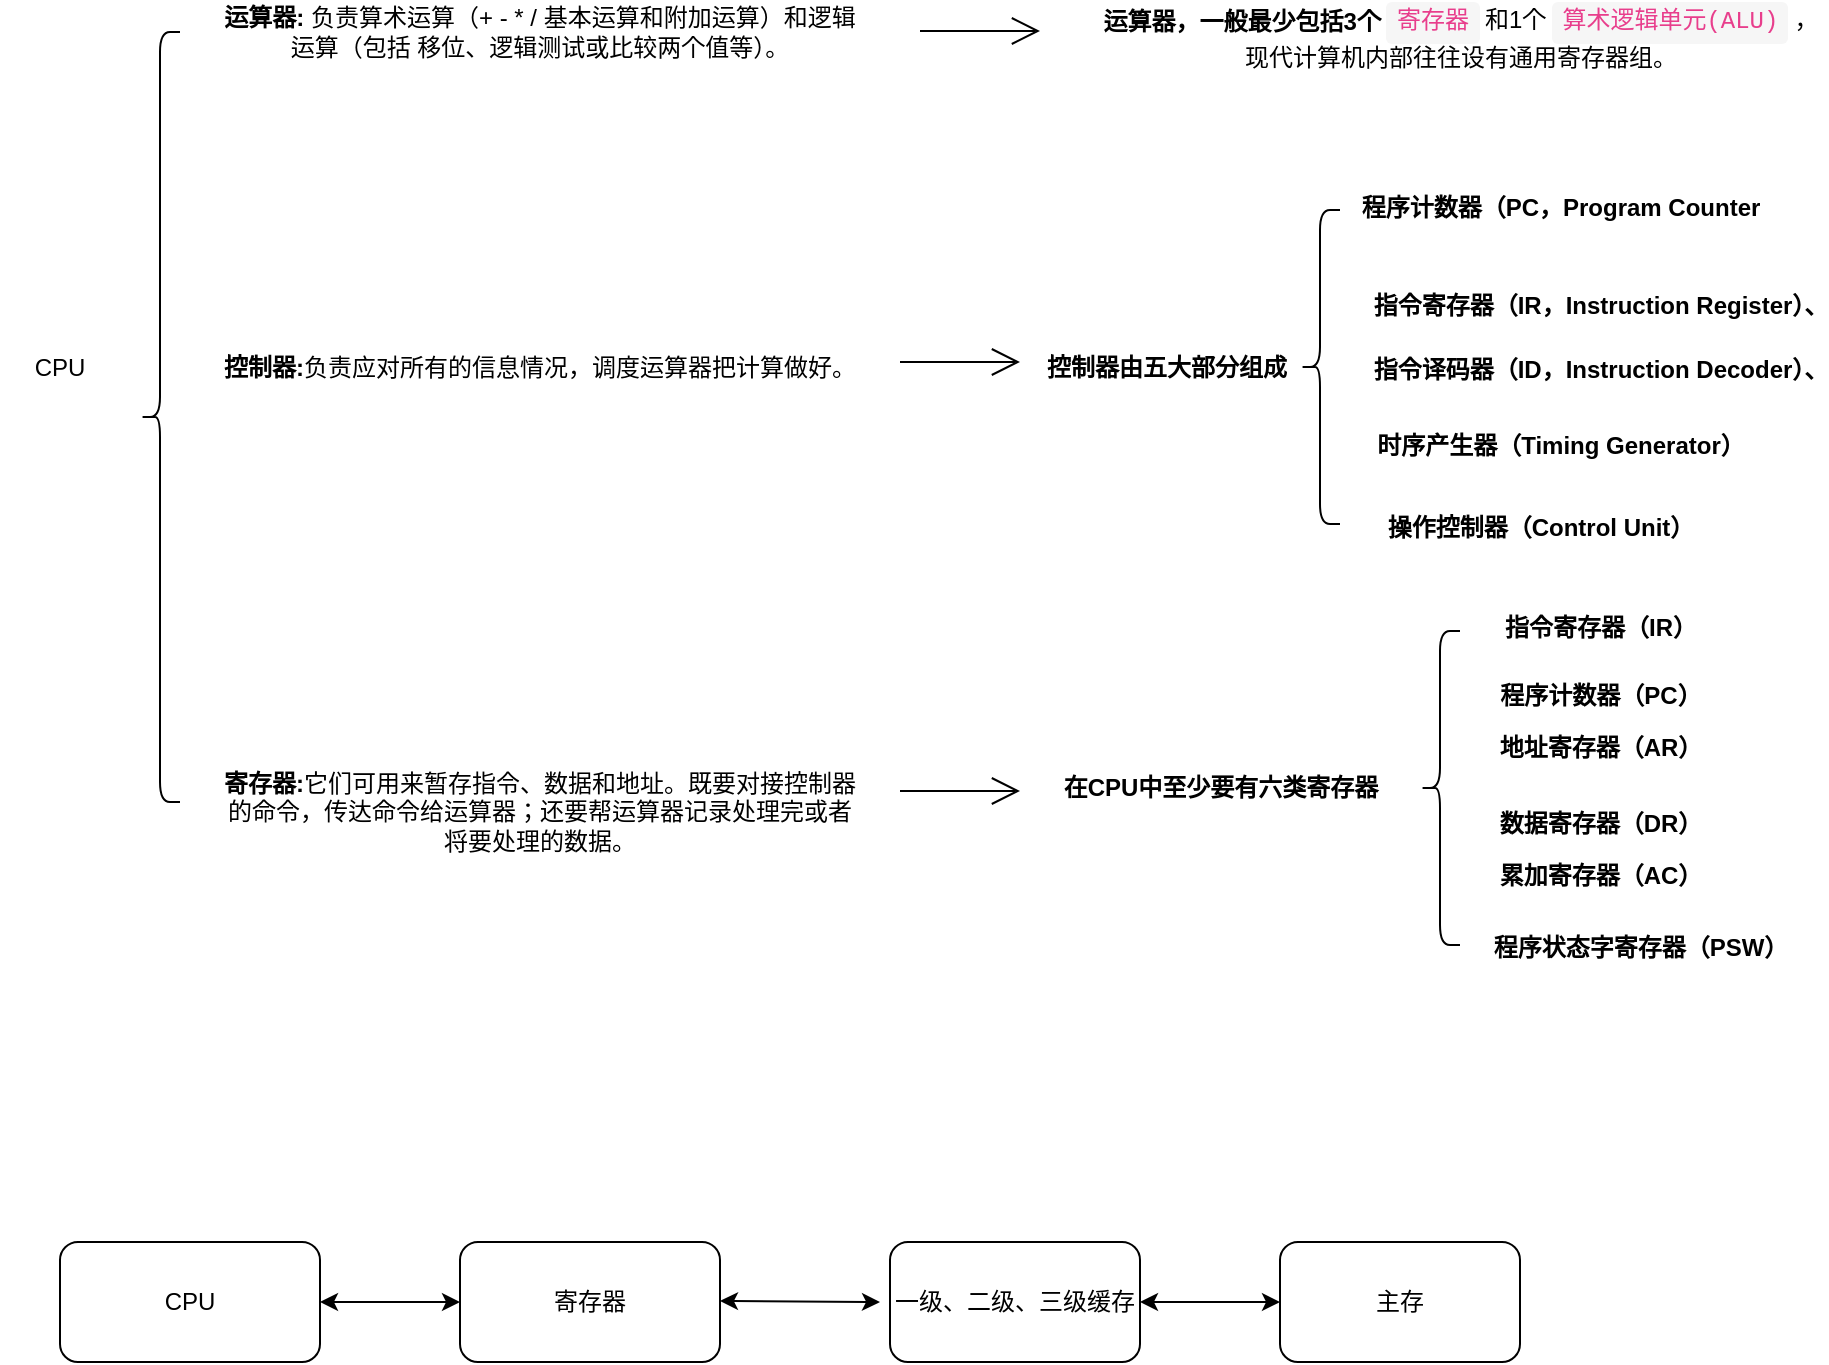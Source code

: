 <mxfile version="21.3.8" type="github">
  <diagram name="第 1 页" id="1A9puUuRtC8sNvOZDW1N">
    <mxGraphModel dx="1139" dy="616" grid="1" gridSize="10" guides="1" tooltips="1" connect="1" arrows="1" fold="1" page="1" pageScale="1" pageWidth="827" pageHeight="1169" math="0" shadow="0">
      <root>
        <mxCell id="0" />
        <mxCell id="1" parent="0" />
        <mxCell id="uxcVnLoZQbV1Mbwqcuwu-4" value="" style="shape=curlyBracket;whiteSpace=wrap;html=1;rounded=1;labelPosition=left;verticalLabelPosition=middle;align=right;verticalAlign=middle;" parent="1" vertex="1">
          <mxGeometry x="160" y="145" width="20" height="385" as="geometry" />
        </mxCell>
        <mxCell id="uxcVnLoZQbV1Mbwqcuwu-5" value="CPU" style="text;html=1;strokeColor=none;fillColor=none;align=center;verticalAlign=middle;whiteSpace=wrap;rounded=0;" parent="1" vertex="1">
          <mxGeometry x="90" y="297.5" width="60" height="30" as="geometry" />
        </mxCell>
        <mxCell id="uxcVnLoZQbV1Mbwqcuwu-10" value="&lt;strong style=&quot;border-color: var(--border-color); margin: 0px; padding: 0px; font-family: Verdana, Arial, Helvetica, sans-serif; text-align: left; background-color: rgb(255, 255, 255);&quot;&gt;运算器:&lt;/strong&gt;&amp;nbsp;负责算术运算（+ - * / 基本运算和附加运算）和逻辑运算（包括 移位、逻辑测试或比较两个值等）。" style="text;html=1;strokeColor=none;fillColor=none;align=center;verticalAlign=middle;whiteSpace=wrap;rounded=0;" parent="1" vertex="1">
          <mxGeometry x="200" y="130" width="320" height="30" as="geometry" />
        </mxCell>
        <mxCell id="uxcVnLoZQbV1Mbwqcuwu-11" value="&lt;strong style=&quot;border-color: var(--border-color); margin: 0px; padding: 0px; font-family: Verdana, Arial, Helvetica, sans-serif; text-align: left; background-color: rgb(255, 255, 255);&quot;&gt;控制器:&lt;/strong&gt;负责应对所有的信息情况，调度运算器把计算做好。" style="text;html=1;strokeColor=none;fillColor=none;align=center;verticalAlign=middle;whiteSpace=wrap;rounded=0;" parent="1" vertex="1">
          <mxGeometry x="195" y="297.5" width="330" height="30" as="geometry" />
        </mxCell>
        <mxCell id="uxcVnLoZQbV1Mbwqcuwu-12" value="&lt;strong style=&quot;border-color: var(--border-color); margin: 0px; padding: 0px; font-family: Verdana, Arial, Helvetica, sans-serif; text-align: left; background-color: rgb(255, 255, 255);&quot;&gt;寄存器:&lt;/strong&gt;它们可用来暂存指令、数据和地址。既要对接控制器的命令，传达命令给运算器；还要帮运算器记录处理完或者将要处理的数据。" style="text;html=1;strokeColor=none;fillColor=none;align=center;verticalAlign=middle;whiteSpace=wrap;rounded=0;" parent="1" vertex="1">
          <mxGeometry x="200" y="490" width="320" height="90" as="geometry" />
        </mxCell>
        <mxCell id="uxcVnLoZQbV1Mbwqcuwu-14" value="" style="endArrow=open;endFill=1;endSize=12;html=1;rounded=0;" parent="1" edge="1">
          <mxGeometry width="160" relative="1" as="geometry">
            <mxPoint x="540" y="310" as="sourcePoint" />
            <mxPoint x="600" y="310" as="targetPoint" />
          </mxGeometry>
        </mxCell>
        <mxCell id="uxcVnLoZQbV1Mbwqcuwu-16" value="运算器，一般最少包括3个&lt;code style=&quot;margin: 0px 3px; padding: 0px 5px; font-family: &amp;quot;Courier New&amp;quot;, sans-serif; line-height: 1.8; display: inline-block; overflow-x: auto; vertical-align: middle; border-radius: 3px; background-color: rgb(246, 246, 246); color: rgb(232, 62, 140); font-weight: 400; text-align: left;&quot;&gt;寄存器&lt;/code&gt;&lt;span style=&quot;font-family: Verdana, Arial, Helvetica, sans-serif; font-weight: 400; text-align: left; background-color: rgb(255, 255, 255);&quot;&gt;和1个&lt;/span&gt;&lt;code style=&quot;margin: 0px 3px; padding: 0px 5px; font-family: &amp;quot;Courier New&amp;quot;, sans-serif; line-height: 1.8; display: inline-block; overflow-x: auto; vertical-align: middle; border-radius: 3px; background-color: rgb(246, 246, 246); color: rgb(232, 62, 140); font-weight: 400; text-align: left;&quot;&gt;算术逻辑单元(ALU)&lt;/code&gt;&lt;span style=&quot;font-family: Verdana, Arial, Helvetica, sans-serif; font-weight: 400; text-align: left; background-color: rgb(255, 255, 255);&quot;&gt;，&lt;br&gt;现代计算机内部往往设有通用寄存器组。&lt;/span&gt;" style="text;align=center;fontStyle=1;verticalAlign=middle;spacingLeft=3;spacingRight=3;strokeColor=none;rotatable=0;points=[[0,0.5],[1,0.5]];portConstraint=eastwest;html=1;" parent="1" vertex="1">
          <mxGeometry x="780" y="134" width="80" height="26" as="geometry" />
        </mxCell>
        <mxCell id="uxcVnLoZQbV1Mbwqcuwu-18" value="" style="endArrow=open;endFill=1;endSize=12;html=1;rounded=0;" parent="1" edge="1">
          <mxGeometry width="160" relative="1" as="geometry">
            <mxPoint x="540" y="524.5" as="sourcePoint" />
            <mxPoint x="600" y="524.5" as="targetPoint" />
          </mxGeometry>
        </mxCell>
        <mxCell id="uxcVnLoZQbV1Mbwqcuwu-19" value="在CPU中至少要有六类寄存器" style="text;align=center;fontStyle=1;verticalAlign=middle;spacingLeft=3;spacingRight=3;strokeColor=none;rotatable=0;points=[[0,0.5],[1,0.5]];portConstraint=eastwest;html=1;" parent="1" vertex="1">
          <mxGeometry x="660" y="510" width="80" height="26" as="geometry" />
        </mxCell>
        <mxCell id="uxcVnLoZQbV1Mbwqcuwu-20" value="" style="endArrow=open;endFill=1;endSize=12;html=1;rounded=0;" parent="1" edge="1">
          <mxGeometry width="160" relative="1" as="geometry">
            <mxPoint x="550" y="144.5" as="sourcePoint" />
            <mxPoint x="610" y="144.5" as="targetPoint" />
          </mxGeometry>
        </mxCell>
        <mxCell id="uxcVnLoZQbV1Mbwqcuwu-21" value="控制器由五大部分组成" style="text;align=center;fontStyle=1;verticalAlign=middle;spacingLeft=3;spacingRight=3;strokeColor=none;rotatable=0;points=[[0,0.5],[1,0.5]];portConstraint=eastwest;html=1;" parent="1" vertex="1">
          <mxGeometry x="633" y="299.5" width="80" height="26" as="geometry" />
        </mxCell>
        <mxCell id="uxcVnLoZQbV1Mbwqcuwu-22" value="" style="shape=curlyBracket;whiteSpace=wrap;html=1;rounded=1;labelPosition=left;verticalLabelPosition=middle;align=right;verticalAlign=middle;" parent="1" vertex="1">
          <mxGeometry x="800" y="444.5" width="20" height="157" as="geometry" />
        </mxCell>
        <mxCell id="uxcVnLoZQbV1Mbwqcuwu-24" value="指令寄存器（IR）" style="text;align=center;fontStyle=1;verticalAlign=middle;spacingLeft=3;spacingRight=3;strokeColor=none;rotatable=0;points=[[0,0.5],[1,0.5]];portConstraint=eastwest;html=1;" parent="1" vertex="1">
          <mxGeometry x="850" y="430" width="80" height="26" as="geometry" />
        </mxCell>
        <mxCell id="uxcVnLoZQbV1Mbwqcuwu-25" value="程序计数器（PC）" style="text;align=center;fontStyle=1;verticalAlign=middle;spacingLeft=3;spacingRight=3;strokeColor=none;rotatable=0;points=[[0,0.5],[1,0.5]];portConstraint=eastwest;html=1;" parent="1" vertex="1">
          <mxGeometry x="850" y="464" width="80" height="26" as="geometry" />
        </mxCell>
        <mxCell id="uxcVnLoZQbV1Mbwqcuwu-26" value="地址寄存器（AR）" style="text;align=center;fontStyle=1;verticalAlign=middle;spacingLeft=3;spacingRight=3;strokeColor=none;rotatable=0;points=[[0,0.5],[1,0.5]];portConstraint=eastwest;html=1;" parent="1" vertex="1">
          <mxGeometry x="850" y="490" width="80" height="26" as="geometry" />
        </mxCell>
        <mxCell id="uxcVnLoZQbV1Mbwqcuwu-27" value="数据寄存器（DR）" style="text;align=center;fontStyle=1;verticalAlign=middle;spacingLeft=3;spacingRight=3;strokeColor=none;rotatable=0;points=[[0,0.5],[1,0.5]];portConstraint=eastwest;html=1;" parent="1" vertex="1">
          <mxGeometry x="850" y="528" width="80" height="26" as="geometry" />
        </mxCell>
        <mxCell id="uxcVnLoZQbV1Mbwqcuwu-29" value="累加寄存器（AC）" style="text;align=center;fontStyle=1;verticalAlign=middle;spacingLeft=3;spacingRight=3;strokeColor=none;rotatable=0;points=[[0,0.5],[1,0.5]];portConstraint=eastwest;html=1;" parent="1" vertex="1">
          <mxGeometry x="850" y="554" width="80" height="26" as="geometry" />
        </mxCell>
        <mxCell id="uxcVnLoZQbV1Mbwqcuwu-30" value="程序状态字寄存器（PSW）" style="text;align=center;fontStyle=1;verticalAlign=middle;spacingLeft=3;spacingRight=3;strokeColor=none;rotatable=0;points=[[0,0.5],[1,0.5]];portConstraint=eastwest;html=1;" parent="1" vertex="1">
          <mxGeometry x="870" y="590" width="80" height="26" as="geometry" />
        </mxCell>
        <mxCell id="uxcVnLoZQbV1Mbwqcuwu-31" value="" style="shape=curlyBracket;whiteSpace=wrap;html=1;rounded=1;labelPosition=left;verticalLabelPosition=middle;align=right;verticalAlign=middle;" parent="1" vertex="1">
          <mxGeometry x="740" y="234" width="20" height="157" as="geometry" />
        </mxCell>
        <mxCell id="uxcVnLoZQbV1Mbwqcuwu-32" value="程序计数器（PC，Program Counter" style="text;align=center;fontStyle=1;verticalAlign=middle;spacingLeft=3;spacingRight=3;strokeColor=none;rotatable=0;points=[[0,0.5],[1,0.5]];portConstraint=eastwest;html=1;" parent="1" vertex="1">
          <mxGeometry x="830" y="219.5" width="80" height="26" as="geometry" />
        </mxCell>
        <mxCell id="uxcVnLoZQbV1Mbwqcuwu-33" value="指令寄存器（IR，Instruction Register）、" style="text;align=center;fontStyle=1;verticalAlign=middle;spacingLeft=3;spacingRight=3;strokeColor=none;rotatable=0;points=[[0,0.5],[1,0.5]];portConstraint=eastwest;html=1;" parent="1" vertex="1">
          <mxGeometry x="850" y="268.5" width="80" height="26" as="geometry" />
        </mxCell>
        <mxCell id="uxcVnLoZQbV1Mbwqcuwu-34" value="指令译码器（ID，Instruction Decoder）、" style="text;align=center;fontStyle=1;verticalAlign=middle;spacingLeft=3;spacingRight=3;strokeColor=none;rotatable=0;points=[[0,0.5],[1,0.5]];portConstraint=eastwest;html=1;" parent="1" vertex="1">
          <mxGeometry x="850" y="301" width="80" height="26" as="geometry" />
        </mxCell>
        <mxCell id="uxcVnLoZQbV1Mbwqcuwu-35" value="时序产生器（Timing Generator）" style="text;align=center;fontStyle=1;verticalAlign=middle;spacingLeft=3;spacingRight=3;strokeColor=none;rotatable=0;points=[[0,0.5],[1,0.5]];portConstraint=eastwest;html=1;" parent="1" vertex="1">
          <mxGeometry x="830" y="339" width="80" height="26" as="geometry" />
        </mxCell>
        <mxCell id="uxcVnLoZQbV1Mbwqcuwu-36" value="操作控制器（Control Unit）" style="text;align=center;fontStyle=1;verticalAlign=middle;spacingLeft=3;spacingRight=3;strokeColor=none;rotatable=0;points=[[0,0.5],[1,0.5]];portConstraint=eastwest;html=1;" parent="1" vertex="1">
          <mxGeometry x="820" y="379.5" width="80" height="26" as="geometry" />
        </mxCell>
        <mxCell id="9jP3tb4YsDf6HWVhnMkn-1" value="CPU" style="rounded=1;whiteSpace=wrap;html=1;" vertex="1" parent="1">
          <mxGeometry x="120" y="750" width="130" height="60" as="geometry" />
        </mxCell>
        <mxCell id="9jP3tb4YsDf6HWVhnMkn-4" value="寄存器" style="rounded=1;whiteSpace=wrap;html=1;" vertex="1" parent="1">
          <mxGeometry x="320" y="750" width="130" height="60" as="geometry" />
        </mxCell>
        <mxCell id="9jP3tb4YsDf6HWVhnMkn-6" value="" style="endArrow=classic;startArrow=classic;html=1;rounded=0;entryX=0;entryY=0.5;entryDx=0;entryDy=0;" edge="1" parent="1" target="9jP3tb4YsDf6HWVhnMkn-4">
          <mxGeometry width="50" height="50" relative="1" as="geometry">
            <mxPoint x="250" y="780" as="sourcePoint" />
            <mxPoint x="330" y="770" as="targetPoint" />
          </mxGeometry>
        </mxCell>
        <mxCell id="9jP3tb4YsDf6HWVhnMkn-8" value="一级、二级、三级缓存" style="rounded=1;whiteSpace=wrap;html=1;" vertex="1" parent="1">
          <mxGeometry x="535" y="750" width="125" height="60" as="geometry" />
        </mxCell>
        <mxCell id="9jP3tb4YsDf6HWVhnMkn-9" value="主存" style="rounded=1;whiteSpace=wrap;html=1;" vertex="1" parent="1">
          <mxGeometry x="730" y="750" width="120" height="60" as="geometry" />
        </mxCell>
        <mxCell id="9jP3tb4YsDf6HWVhnMkn-10" value="" style="endArrow=classic;startArrow=classic;html=1;rounded=0;entryX=0;entryY=0.5;entryDx=0;entryDy=0;" edge="1" parent="1" target="9jP3tb4YsDf6HWVhnMkn-9">
          <mxGeometry width="50" height="50" relative="1" as="geometry">
            <mxPoint x="660" y="780" as="sourcePoint" />
            <mxPoint x="740" y="770" as="targetPoint" />
          </mxGeometry>
        </mxCell>
        <mxCell id="9jP3tb4YsDf6HWVhnMkn-11" value="" style="endArrow=classic;startArrow=classic;html=1;rounded=0;" edge="1" parent="1">
          <mxGeometry width="50" height="50" relative="1" as="geometry">
            <mxPoint x="450" y="779.5" as="sourcePoint" />
            <mxPoint x="530" y="780" as="targetPoint" />
          </mxGeometry>
        </mxCell>
      </root>
    </mxGraphModel>
  </diagram>
</mxfile>

